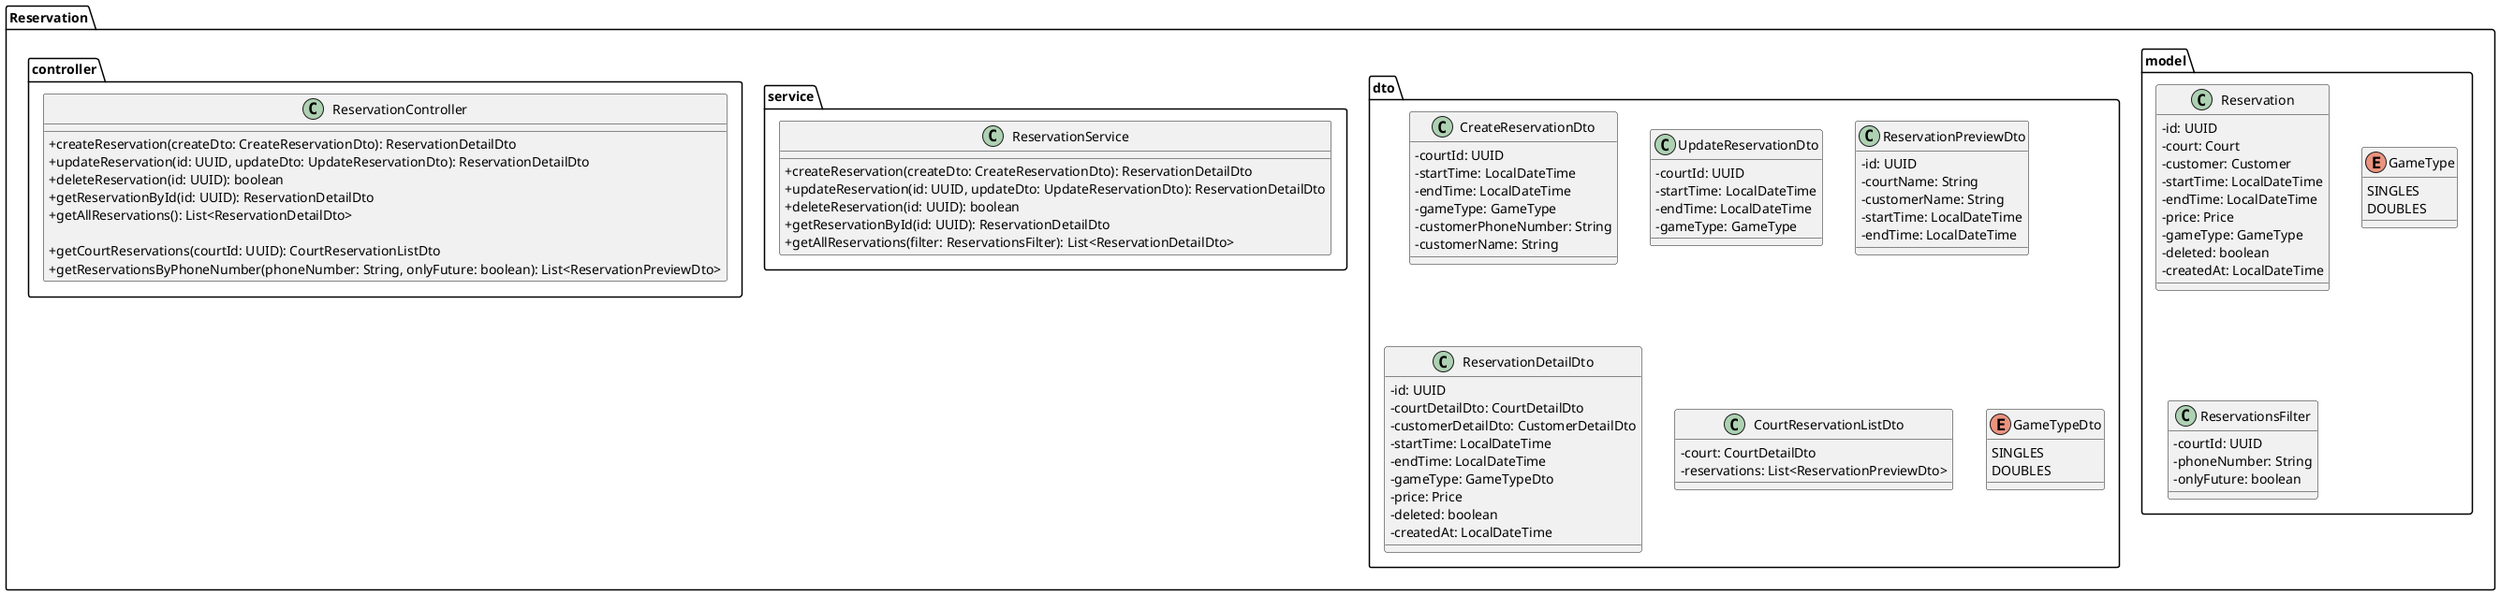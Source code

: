 @startuml

skinparam classAttributeIconSize 0

package "Reservation" {

	package "model" {
	  class Reservation {
	    - id: UUID
	    - court: Court
	    - customer: Customer
	    - startTime: LocalDateTime
	    - endTime: LocalDateTime
	    - price: Price
	    - gameType: GameType
	    - deleted: boolean
	    - createdAt: LocalDateTime
	  }

    enum GameType {
      SINGLES
      DOUBLES
    }

    class ReservationsFilter {
    	- courtId: UUID
    	- phoneNumber: String
    	- onlyFuture: boolean
    }
  }

  package "dto" {
		class CreateReservationDto {
			- courtId: UUID
			- startTime: LocalDateTime
			- endTime: LocalDateTime
			- gameType: GameType
			- customerPhoneNumber: String
			- customerName: String
		}

		class UpdateReservationDto {
			- courtId: UUID
			- startTime: LocalDateTime
			- endTime: LocalDateTime
			- gameType: GameType
		}

		class ReservationPreviewDto {
			- id: UUID
			- courtName: String
			- customerName: String
			- startTime: LocalDateTime
			- endTime: LocalDateTime
		}

		class ReservationDetailDto {
			- id: UUID
			- courtDetailDto: CourtDetailDto
			- customerDetailDto: CustomerDetailDto
			- startTime: LocalDateTime
			- endTime: LocalDateTime
			- gameType: GameTypeDto
			- price: Price
			- deleted: boolean
			- createdAt: LocalDateTime
		}

		class CourtReservationListDto {
			- court: CourtDetailDto
			- reservations: List<ReservationPreviewDto>
		}

    enum GameTypeDto {
      SINGLES
      DOUBLES
    }
  }

  package "service" {
    class ReservationService {
	    + createReservation(createDto: CreateReservationDto): ReservationDetailDto
	    + updateReservation(id: UUID, updateDto: UpdateReservationDto): ReservationDetailDto
	    + deleteReservation(id: UUID): boolean
	    + getReservationById(id: UUID): ReservationDetailDto
	    + getAllReservations(filter: ReservationsFilter): List<ReservationDetailDto>
	  }
  }

  package "controller" {
    class ReservationController {
	    + createReservation(createDto: CreateReservationDto): ReservationDetailDto
	    + updateReservation(id: UUID, updateDto: UpdateReservationDto): ReservationDetailDto
	    + deleteReservation(id: UUID): boolean
	    + getReservationById(id: UUID): ReservationDetailDto
	    + getAllReservations(): List<ReservationDetailDto>

	    + getCourtReservations(courtId: UUID): CourtReservationListDto
	    + getReservationsByPhoneNumber(phoneNumber: String, onlyFuture: boolean): List<ReservationPreviewDto>
    }
  }
}

@enduml